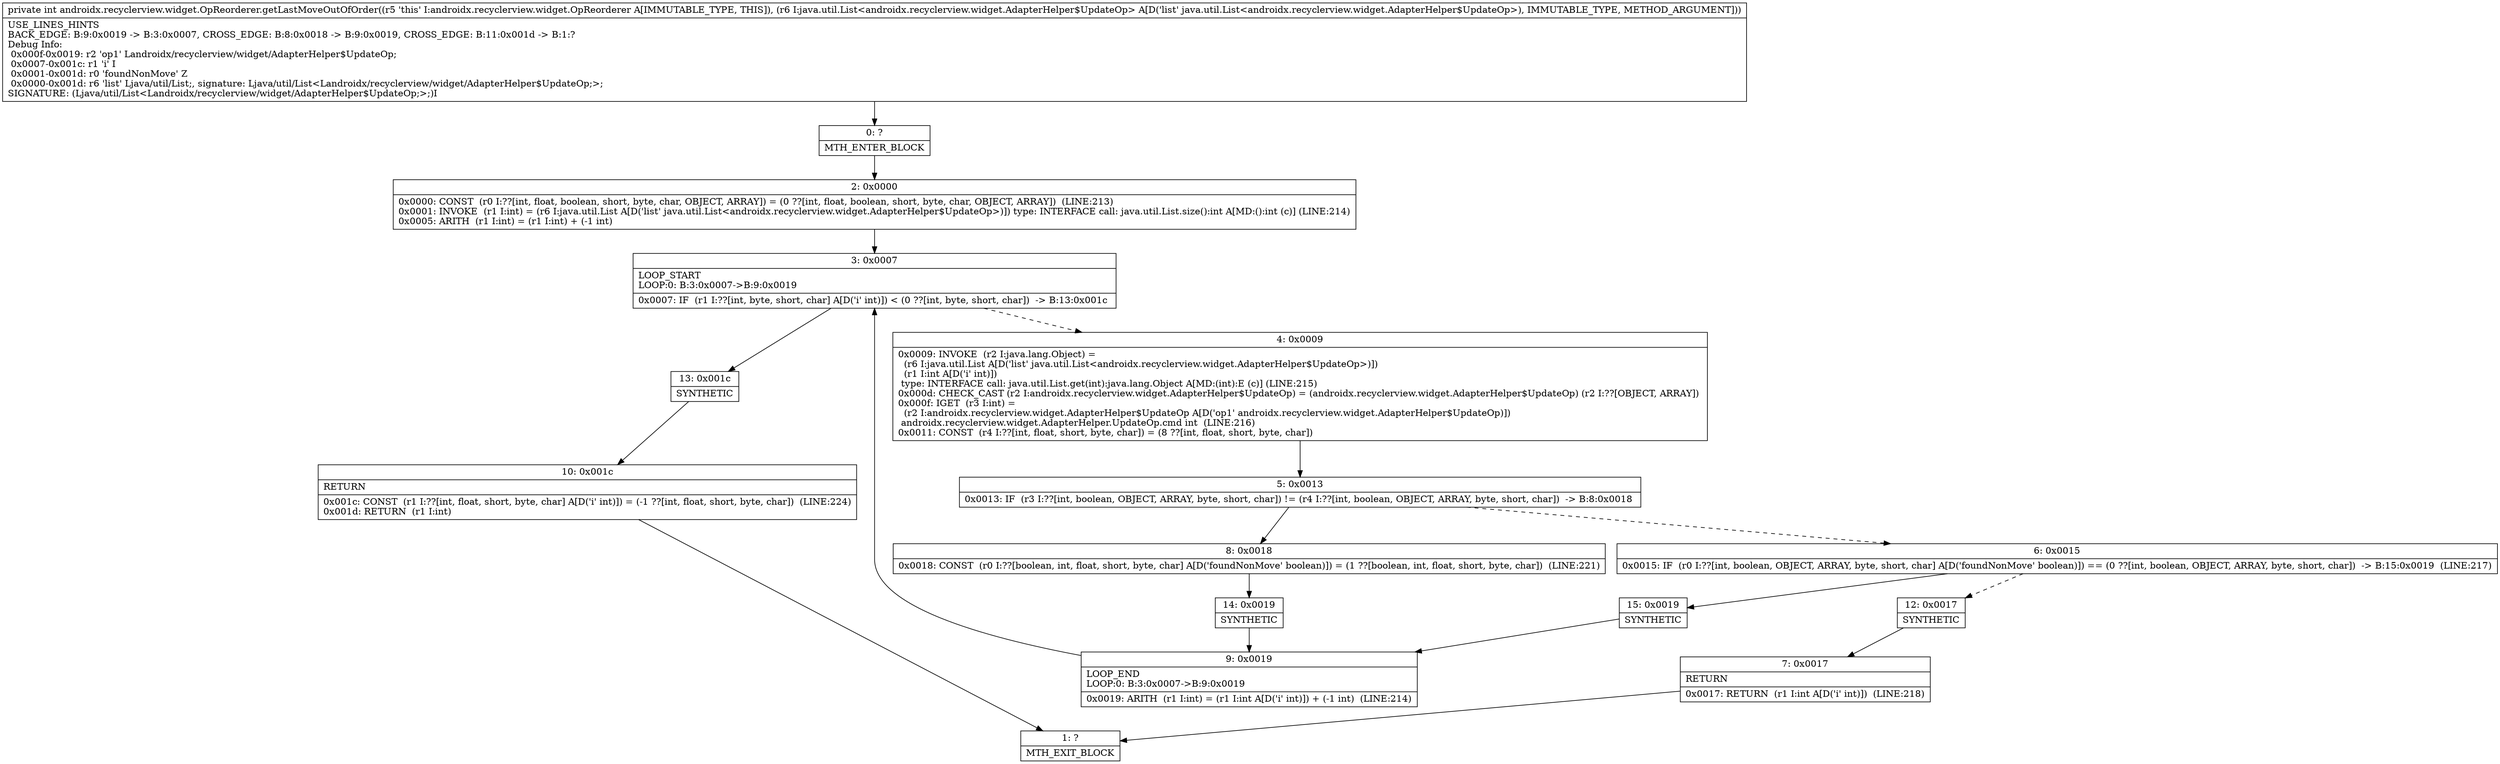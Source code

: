 digraph "CFG forandroidx.recyclerview.widget.OpReorderer.getLastMoveOutOfOrder(Ljava\/util\/List;)I" {
Node_0 [shape=record,label="{0\:\ ?|MTH_ENTER_BLOCK\l}"];
Node_2 [shape=record,label="{2\:\ 0x0000|0x0000: CONST  (r0 I:??[int, float, boolean, short, byte, char, OBJECT, ARRAY]) = (0 ??[int, float, boolean, short, byte, char, OBJECT, ARRAY])  (LINE:213)\l0x0001: INVOKE  (r1 I:int) = (r6 I:java.util.List A[D('list' java.util.List\<androidx.recyclerview.widget.AdapterHelper$UpdateOp\>)]) type: INTERFACE call: java.util.List.size():int A[MD:():int (c)] (LINE:214)\l0x0005: ARITH  (r1 I:int) = (r1 I:int) + (\-1 int) \l}"];
Node_3 [shape=record,label="{3\:\ 0x0007|LOOP_START\lLOOP:0: B:3:0x0007\-\>B:9:0x0019\l|0x0007: IF  (r1 I:??[int, byte, short, char] A[D('i' int)]) \< (0 ??[int, byte, short, char])  \-\> B:13:0x001c \l}"];
Node_4 [shape=record,label="{4\:\ 0x0009|0x0009: INVOKE  (r2 I:java.lang.Object) = \l  (r6 I:java.util.List A[D('list' java.util.List\<androidx.recyclerview.widget.AdapterHelper$UpdateOp\>)])\l  (r1 I:int A[D('i' int)])\l type: INTERFACE call: java.util.List.get(int):java.lang.Object A[MD:(int):E (c)] (LINE:215)\l0x000d: CHECK_CAST (r2 I:androidx.recyclerview.widget.AdapterHelper$UpdateOp) = (androidx.recyclerview.widget.AdapterHelper$UpdateOp) (r2 I:??[OBJECT, ARRAY]) \l0x000f: IGET  (r3 I:int) = \l  (r2 I:androidx.recyclerview.widget.AdapterHelper$UpdateOp A[D('op1' androidx.recyclerview.widget.AdapterHelper$UpdateOp)])\l androidx.recyclerview.widget.AdapterHelper.UpdateOp.cmd int  (LINE:216)\l0x0011: CONST  (r4 I:??[int, float, short, byte, char]) = (8 ??[int, float, short, byte, char]) \l}"];
Node_5 [shape=record,label="{5\:\ 0x0013|0x0013: IF  (r3 I:??[int, boolean, OBJECT, ARRAY, byte, short, char]) != (r4 I:??[int, boolean, OBJECT, ARRAY, byte, short, char])  \-\> B:8:0x0018 \l}"];
Node_6 [shape=record,label="{6\:\ 0x0015|0x0015: IF  (r0 I:??[int, boolean, OBJECT, ARRAY, byte, short, char] A[D('foundNonMove' boolean)]) == (0 ??[int, boolean, OBJECT, ARRAY, byte, short, char])  \-\> B:15:0x0019  (LINE:217)\l}"];
Node_12 [shape=record,label="{12\:\ 0x0017|SYNTHETIC\l}"];
Node_7 [shape=record,label="{7\:\ 0x0017|RETURN\l|0x0017: RETURN  (r1 I:int A[D('i' int)])  (LINE:218)\l}"];
Node_1 [shape=record,label="{1\:\ ?|MTH_EXIT_BLOCK\l}"];
Node_15 [shape=record,label="{15\:\ 0x0019|SYNTHETIC\l}"];
Node_9 [shape=record,label="{9\:\ 0x0019|LOOP_END\lLOOP:0: B:3:0x0007\-\>B:9:0x0019\l|0x0019: ARITH  (r1 I:int) = (r1 I:int A[D('i' int)]) + (\-1 int)  (LINE:214)\l}"];
Node_8 [shape=record,label="{8\:\ 0x0018|0x0018: CONST  (r0 I:??[boolean, int, float, short, byte, char] A[D('foundNonMove' boolean)]) = (1 ??[boolean, int, float, short, byte, char])  (LINE:221)\l}"];
Node_14 [shape=record,label="{14\:\ 0x0019|SYNTHETIC\l}"];
Node_13 [shape=record,label="{13\:\ 0x001c|SYNTHETIC\l}"];
Node_10 [shape=record,label="{10\:\ 0x001c|RETURN\l|0x001c: CONST  (r1 I:??[int, float, short, byte, char] A[D('i' int)]) = (\-1 ??[int, float, short, byte, char])  (LINE:224)\l0x001d: RETURN  (r1 I:int) \l}"];
MethodNode[shape=record,label="{private int androidx.recyclerview.widget.OpReorderer.getLastMoveOutOfOrder((r5 'this' I:androidx.recyclerview.widget.OpReorderer A[IMMUTABLE_TYPE, THIS]), (r6 I:java.util.List\<androidx.recyclerview.widget.AdapterHelper$UpdateOp\> A[D('list' java.util.List\<androidx.recyclerview.widget.AdapterHelper$UpdateOp\>), IMMUTABLE_TYPE, METHOD_ARGUMENT]))  | USE_LINES_HINTS\lBACK_EDGE: B:9:0x0019 \-\> B:3:0x0007, CROSS_EDGE: B:8:0x0018 \-\> B:9:0x0019, CROSS_EDGE: B:11:0x001d \-\> B:1:?\lDebug Info:\l  0x000f\-0x0019: r2 'op1' Landroidx\/recyclerview\/widget\/AdapterHelper$UpdateOp;\l  0x0007\-0x001c: r1 'i' I\l  0x0001\-0x001d: r0 'foundNonMove' Z\l  0x0000\-0x001d: r6 'list' Ljava\/util\/List;, signature: Ljava\/util\/List\<Landroidx\/recyclerview\/widget\/AdapterHelper$UpdateOp;\>;\lSIGNATURE: (Ljava\/util\/List\<Landroidx\/recyclerview\/widget\/AdapterHelper$UpdateOp;\>;)I\l}"];
MethodNode -> Node_0;Node_0 -> Node_2;
Node_2 -> Node_3;
Node_3 -> Node_4[style=dashed];
Node_3 -> Node_13;
Node_4 -> Node_5;
Node_5 -> Node_6[style=dashed];
Node_5 -> Node_8;
Node_6 -> Node_12[style=dashed];
Node_6 -> Node_15;
Node_12 -> Node_7;
Node_7 -> Node_1;
Node_15 -> Node_9;
Node_9 -> Node_3;
Node_8 -> Node_14;
Node_14 -> Node_9;
Node_13 -> Node_10;
Node_10 -> Node_1;
}

